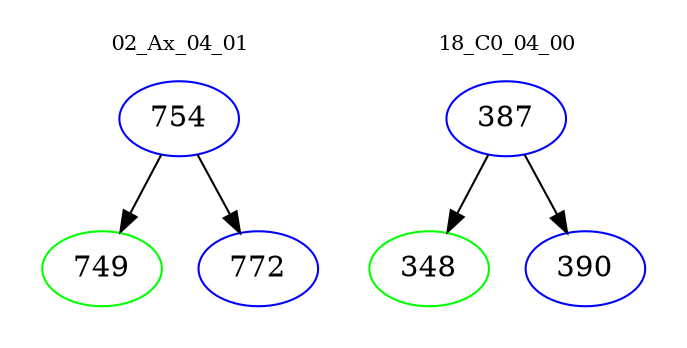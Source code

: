 digraph{
subgraph cluster_0 {
color = white
label = "02_Ax_04_01";
fontsize=10;
T0_754 [label="754", color="blue"]
T0_754 -> T0_749 [color="black"]
T0_749 [label="749", color="green"]
T0_754 -> T0_772 [color="black"]
T0_772 [label="772", color="blue"]
}
subgraph cluster_1 {
color = white
label = "18_C0_04_00";
fontsize=10;
T1_387 [label="387", color="blue"]
T1_387 -> T1_348 [color="black"]
T1_348 [label="348", color="green"]
T1_387 -> T1_390 [color="black"]
T1_390 [label="390", color="blue"]
}
}
